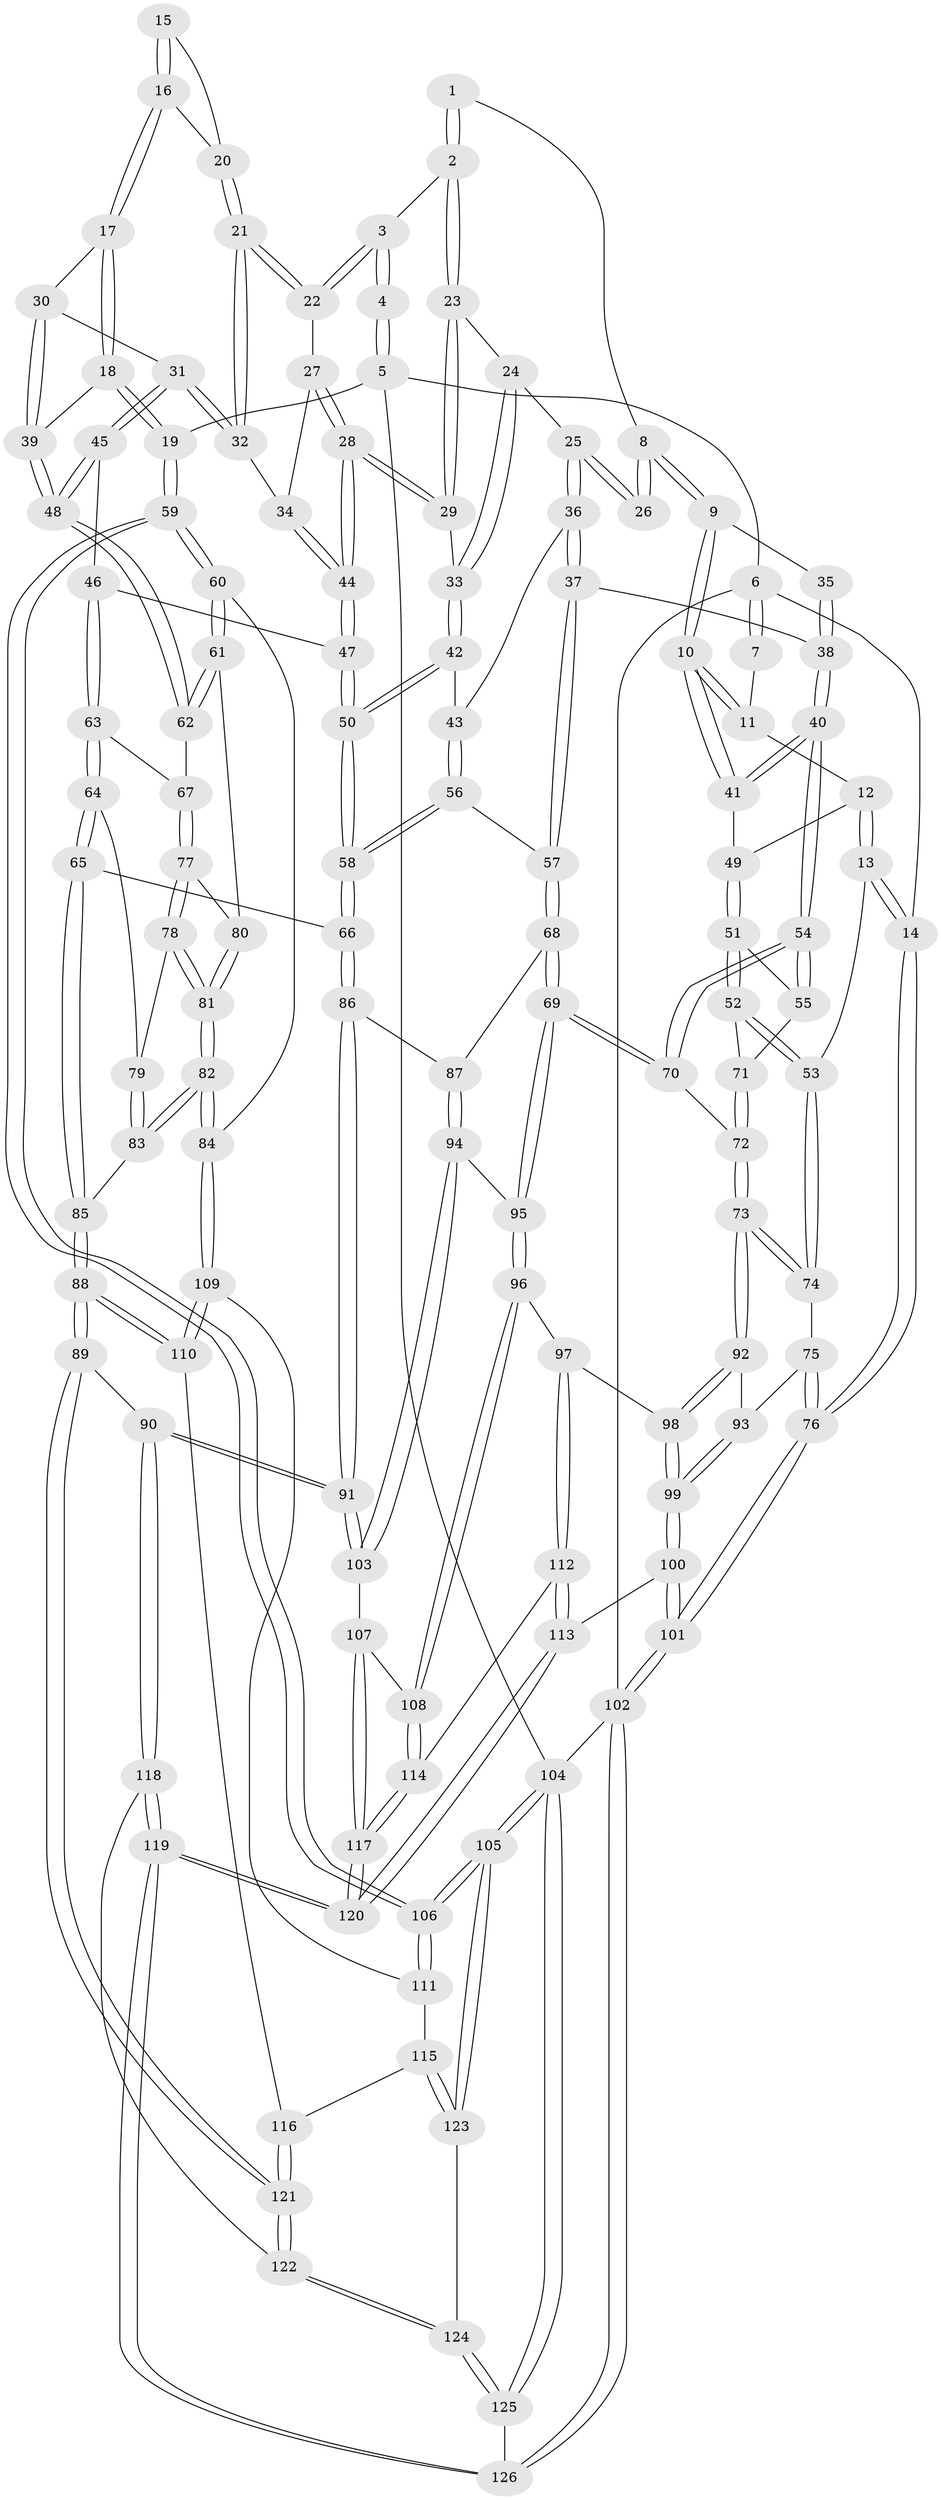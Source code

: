// Generated by graph-tools (version 1.1) at 2025/38/03/09/25 02:38:35]
// undirected, 126 vertices, 312 edges
graph export_dot {
graph [start="1"]
  node [color=gray90,style=filled];
  1 [pos="+0.4447440915059154+0"];
  2 [pos="+0.5847050668169784+0"];
  3 [pos="+0.6652352156906723+0"];
  4 [pos="+0.855252603129883+0"];
  5 [pos="+1+0"];
  6 [pos="+0+0"];
  7 [pos="+0.186567369173056+0"];
  8 [pos="+0.39962058535999084+0"];
  9 [pos="+0.32475486827424144+0.08797732056184591"];
  10 [pos="+0.2842620627002278+0.11800688763102297"];
  11 [pos="+0.20973732356284758+0"];
  12 [pos="+0.12005272788514196+0.11361002195337597"];
  13 [pos="+0+0.1153727683327837"];
  14 [pos="+0+0.03602708040240291"];
  15 [pos="+0.8803027408959766+0"];
  16 [pos="+0.9070074807830364+0.03501464192393068"];
  17 [pos="+0.9188745184602732+0.07219998547555698"];
  18 [pos="+1+0.1336123322132122"];
  19 [pos="+1+0.12435620025483307"];
  20 [pos="+0.8136083428842664+0.06350937806105666"];
  21 [pos="+0.7772422930524798+0.10360615313567326"];
  22 [pos="+0.6771501064087626+0"];
  23 [pos="+0.5481753365244773+0"];
  24 [pos="+0.5122607799056659+0.06941122922650696"];
  25 [pos="+0.47472810385864567+0.11127359435795255"];
  26 [pos="+0.4534512887728651+0.10192580597653542"];
  27 [pos="+0.6590084326682005+0.08588856809817241"];
  28 [pos="+0.6257596570975231+0.14321950412334125"];
  29 [pos="+0.6105772742941047+0.14269558379711222"];
  30 [pos="+0.890306189948447+0.10711274466276578"];
  31 [pos="+0.8007939643293807+0.1306783611648477"];
  32 [pos="+0.7781580840593691+0.11425531809921019"];
  33 [pos="+0.6004318747908391+0.1465362883635358"];
  34 [pos="+0.7723876261277058+0.11633097241266016"];
  35 [pos="+0.42029635754232864+0.10754609300388078"];
  36 [pos="+0.49451141676565974+0.17140328108786815"];
  37 [pos="+0.3767875512737171+0.2513613471985376"];
  38 [pos="+0.37217251468494844+0.2503822075720899"];
  39 [pos="+0.9216570488031044+0.22688173002110434"];
  40 [pos="+0.34580518199146004+0.24848527053843925"];
  41 [pos="+0.27873144316597115+0.13063154239252092"];
  42 [pos="+0.5673842168315734+0.16688589388031233"];
  43 [pos="+0.5270129857244185+0.18393421013186334"];
  44 [pos="+0.6753023317159664+0.19130703889810405"];
  45 [pos="+0.8092806269326613+0.18589663447527133"];
  46 [pos="+0.7545300914559616+0.25421543960080695"];
  47 [pos="+0.6776450760727014+0.202896778577145"];
  48 [pos="+0.9080181808064048+0.24544877127569584"];
  49 [pos="+0.20311497329466313+0.14498513252342404"];
  50 [pos="+0.6265725956687043+0.27685138287074484"];
  51 [pos="+0.1807716723671079+0.2255997485072189"];
  52 [pos="+0.14238562513151556+0.29322169451536895"];
  53 [pos="+0.13041566382309533+0.2958125187001349"];
  54 [pos="+0.3175154796496244+0.2811678886486826"];
  55 [pos="+0.3059192312275232+0.28100428758455925"];
  56 [pos="+0.5618831842340944+0.34933792811744874"];
  57 [pos="+0.43811458684555743+0.3098991411455056"];
  58 [pos="+0.5820960316906211+0.36725049113047914"];
  59 [pos="+1+0.4236063092186922"];
  60 [pos="+1+0.42645451058181405"];
  61 [pos="+0.9625275958281895+0.3651071082221178"];
  62 [pos="+0.9017461831163858+0.3031590092145189"];
  63 [pos="+0.7625489153665002+0.28692597502880696"];
  64 [pos="+0.6920796149458845+0.3752606840544327"];
  65 [pos="+0.6136274269790876+0.39530467619211374"];
  66 [pos="+0.5922927251301041+0.38941583945800295"];
  67 [pos="+0.8580165808297162+0.31437361402836145"];
  68 [pos="+0.3763739246116813+0.4536022902202921"];
  69 [pos="+0.33059916522255994+0.46445737370517604"];
  70 [pos="+0.2784022084687174+0.441806548615856"];
  71 [pos="+0.15566778524358885+0.2985669679942253"];
  72 [pos="+0.27790617143798135+0.44193085889957545"];
  73 [pos="+0.25778881584263286+0.45397398329608435"];
  74 [pos="+0.07836568367275804+0.36874106475152096"];
  75 [pos="+0.012717210101619848+0.4098055182782601"];
  76 [pos="+0+0.43321540163995903"];
  77 [pos="+0.8119805757681392+0.3962396254636553"];
  78 [pos="+0.8051999869784401+0.4032448905305046"];
  79 [pos="+0.7152318144874374+0.38604967085171227"];
  80 [pos="+0.8657821007210535+0.407590749983272"];
  81 [pos="+0.8405101823066922+0.5183670807896166"];
  82 [pos="+0.8471820173622794+0.5494585327573214"];
  83 [pos="+0.8119940722473273+0.546677909402656"];
  84 [pos="+0.8650196927938697+0.558717795808002"];
  85 [pos="+0.7134461533480857+0.5564924898220497"];
  86 [pos="+0.5256738983852117+0.4694167950485423"];
  87 [pos="+0.4863133655354957+0.4718853143268325"];
  88 [pos="+0.6142650792437057+0.6859831601187484"];
  89 [pos="+0.6020900889394637+0.695450262351937"];
  90 [pos="+0.5914689860441553+0.6957470419179863"];
  91 [pos="+0.5501081344907813+0.6634572817130722"];
  92 [pos="+0.22469888108148275+0.4913207559043928"];
  93 [pos="+0.1408609614217965+0.5047361852642167"];
  94 [pos="+0.4022053236294971+0.5947703725692366"];
  95 [pos="+0.36097223172699344+0.5827421562115134"];
  96 [pos="+0.3116316940099042+0.6375482841145418"];
  97 [pos="+0.2688388747339683+0.6477283040439957"];
  98 [pos="+0.2248639354041303+0.5987012436475759"];
  99 [pos="+0.068739038679123+0.6436945229251466"];
  100 [pos="+0+0.7807537974268381"];
  101 [pos="+0+0.8315062742191295"];
  102 [pos="+0+1"];
  103 [pos="+0.4938040300870874+0.661217294030458"];
  104 [pos="+1+1"];
  105 [pos="+1+0.9862759909619027"];
  106 [pos="+1+0.6738076001028284"];
  107 [pos="+0.4330501233053365+0.6961398452531639"];
  108 [pos="+0.373593000913261+0.7051418084030068"];
  109 [pos="+0.8708659849314047+0.5862366187013623"];
  110 [pos="+0.8340057374451842+0.6779569869732197"];
  111 [pos="+0.9687440174241462+0.6582562649648016"];
  112 [pos="+0.2398338294474205+0.7222158578134875"];
  113 [pos="+0.1098090539637719+0.7813886631849082"];
  114 [pos="+0.3294585550815228+0.787192472190472"];
  115 [pos="+0.9318237516597958+0.7979857011280119"];
  116 [pos="+0.8381942483302863+0.731944680120655"];
  117 [pos="+0.3848307241743739+0.9390929269257572"];
  118 [pos="+0.5007407730676516+0.8765153815024942"];
  119 [pos="+0.39862320471445994+0.9805301413232407"];
  120 [pos="+0.3912647377648263+0.9674322344645986"];
  121 [pos="+0.7317778254550779+0.82318401654259"];
  122 [pos="+0.747683471854566+0.9068398069645321"];
  123 [pos="+0.9343935336449453+0.802618815333553"];
  124 [pos="+0.7855950776454871+0.9776850099837485"];
  125 [pos="+0.8040494113050665+1"];
  126 [pos="+0.3924332653181122+1"];
  1 -- 2;
  1 -- 2;
  1 -- 8;
  2 -- 3;
  2 -- 23;
  2 -- 23;
  3 -- 4;
  3 -- 4;
  3 -- 22;
  3 -- 22;
  4 -- 5;
  4 -- 5;
  5 -- 6;
  5 -- 19;
  5 -- 104;
  6 -- 7;
  6 -- 7;
  6 -- 14;
  6 -- 102;
  7 -- 11;
  8 -- 9;
  8 -- 9;
  8 -- 26;
  8 -- 26;
  9 -- 10;
  9 -- 10;
  9 -- 35;
  10 -- 11;
  10 -- 11;
  10 -- 41;
  10 -- 41;
  11 -- 12;
  12 -- 13;
  12 -- 13;
  12 -- 49;
  13 -- 14;
  13 -- 14;
  13 -- 53;
  14 -- 76;
  14 -- 76;
  15 -- 16;
  15 -- 16;
  15 -- 20;
  16 -- 17;
  16 -- 17;
  16 -- 20;
  17 -- 18;
  17 -- 18;
  17 -- 30;
  18 -- 19;
  18 -- 19;
  18 -- 39;
  19 -- 59;
  19 -- 59;
  20 -- 21;
  20 -- 21;
  21 -- 22;
  21 -- 22;
  21 -- 32;
  21 -- 32;
  22 -- 27;
  23 -- 24;
  23 -- 29;
  23 -- 29;
  24 -- 25;
  24 -- 33;
  24 -- 33;
  25 -- 26;
  25 -- 26;
  25 -- 36;
  25 -- 36;
  27 -- 28;
  27 -- 28;
  27 -- 34;
  28 -- 29;
  28 -- 29;
  28 -- 44;
  28 -- 44;
  29 -- 33;
  30 -- 31;
  30 -- 39;
  30 -- 39;
  31 -- 32;
  31 -- 32;
  31 -- 45;
  31 -- 45;
  32 -- 34;
  33 -- 42;
  33 -- 42;
  34 -- 44;
  34 -- 44;
  35 -- 38;
  35 -- 38;
  36 -- 37;
  36 -- 37;
  36 -- 43;
  37 -- 38;
  37 -- 57;
  37 -- 57;
  38 -- 40;
  38 -- 40;
  39 -- 48;
  39 -- 48;
  40 -- 41;
  40 -- 41;
  40 -- 54;
  40 -- 54;
  41 -- 49;
  42 -- 43;
  42 -- 50;
  42 -- 50;
  43 -- 56;
  43 -- 56;
  44 -- 47;
  44 -- 47;
  45 -- 46;
  45 -- 48;
  45 -- 48;
  46 -- 47;
  46 -- 63;
  46 -- 63;
  47 -- 50;
  47 -- 50;
  48 -- 62;
  48 -- 62;
  49 -- 51;
  49 -- 51;
  50 -- 58;
  50 -- 58;
  51 -- 52;
  51 -- 52;
  51 -- 55;
  52 -- 53;
  52 -- 53;
  52 -- 71;
  53 -- 74;
  53 -- 74;
  54 -- 55;
  54 -- 55;
  54 -- 70;
  54 -- 70;
  55 -- 71;
  56 -- 57;
  56 -- 58;
  56 -- 58;
  57 -- 68;
  57 -- 68;
  58 -- 66;
  58 -- 66;
  59 -- 60;
  59 -- 60;
  59 -- 106;
  59 -- 106;
  60 -- 61;
  60 -- 61;
  60 -- 84;
  61 -- 62;
  61 -- 62;
  61 -- 80;
  62 -- 67;
  63 -- 64;
  63 -- 64;
  63 -- 67;
  64 -- 65;
  64 -- 65;
  64 -- 79;
  65 -- 66;
  65 -- 85;
  65 -- 85;
  66 -- 86;
  66 -- 86;
  67 -- 77;
  67 -- 77;
  68 -- 69;
  68 -- 69;
  68 -- 87;
  69 -- 70;
  69 -- 70;
  69 -- 95;
  69 -- 95;
  70 -- 72;
  71 -- 72;
  71 -- 72;
  72 -- 73;
  72 -- 73;
  73 -- 74;
  73 -- 74;
  73 -- 92;
  73 -- 92;
  74 -- 75;
  75 -- 76;
  75 -- 76;
  75 -- 93;
  76 -- 101;
  76 -- 101;
  77 -- 78;
  77 -- 78;
  77 -- 80;
  78 -- 79;
  78 -- 81;
  78 -- 81;
  79 -- 83;
  79 -- 83;
  80 -- 81;
  80 -- 81;
  81 -- 82;
  81 -- 82;
  82 -- 83;
  82 -- 83;
  82 -- 84;
  82 -- 84;
  83 -- 85;
  84 -- 109;
  84 -- 109;
  85 -- 88;
  85 -- 88;
  86 -- 87;
  86 -- 91;
  86 -- 91;
  87 -- 94;
  87 -- 94;
  88 -- 89;
  88 -- 89;
  88 -- 110;
  88 -- 110;
  89 -- 90;
  89 -- 121;
  89 -- 121;
  90 -- 91;
  90 -- 91;
  90 -- 118;
  90 -- 118;
  91 -- 103;
  91 -- 103;
  92 -- 93;
  92 -- 98;
  92 -- 98;
  93 -- 99;
  93 -- 99;
  94 -- 95;
  94 -- 103;
  94 -- 103;
  95 -- 96;
  95 -- 96;
  96 -- 97;
  96 -- 108;
  96 -- 108;
  97 -- 98;
  97 -- 112;
  97 -- 112;
  98 -- 99;
  98 -- 99;
  99 -- 100;
  99 -- 100;
  100 -- 101;
  100 -- 101;
  100 -- 113;
  101 -- 102;
  101 -- 102;
  102 -- 126;
  102 -- 126;
  102 -- 104;
  103 -- 107;
  104 -- 105;
  104 -- 105;
  104 -- 125;
  104 -- 125;
  105 -- 106;
  105 -- 106;
  105 -- 123;
  105 -- 123;
  106 -- 111;
  106 -- 111;
  107 -- 108;
  107 -- 117;
  107 -- 117;
  108 -- 114;
  108 -- 114;
  109 -- 110;
  109 -- 110;
  109 -- 111;
  110 -- 116;
  111 -- 115;
  112 -- 113;
  112 -- 113;
  112 -- 114;
  113 -- 120;
  113 -- 120;
  114 -- 117;
  114 -- 117;
  115 -- 116;
  115 -- 123;
  115 -- 123;
  116 -- 121;
  116 -- 121;
  117 -- 120;
  117 -- 120;
  118 -- 119;
  118 -- 119;
  118 -- 122;
  119 -- 120;
  119 -- 120;
  119 -- 126;
  119 -- 126;
  121 -- 122;
  121 -- 122;
  122 -- 124;
  122 -- 124;
  123 -- 124;
  124 -- 125;
  124 -- 125;
  125 -- 126;
}
